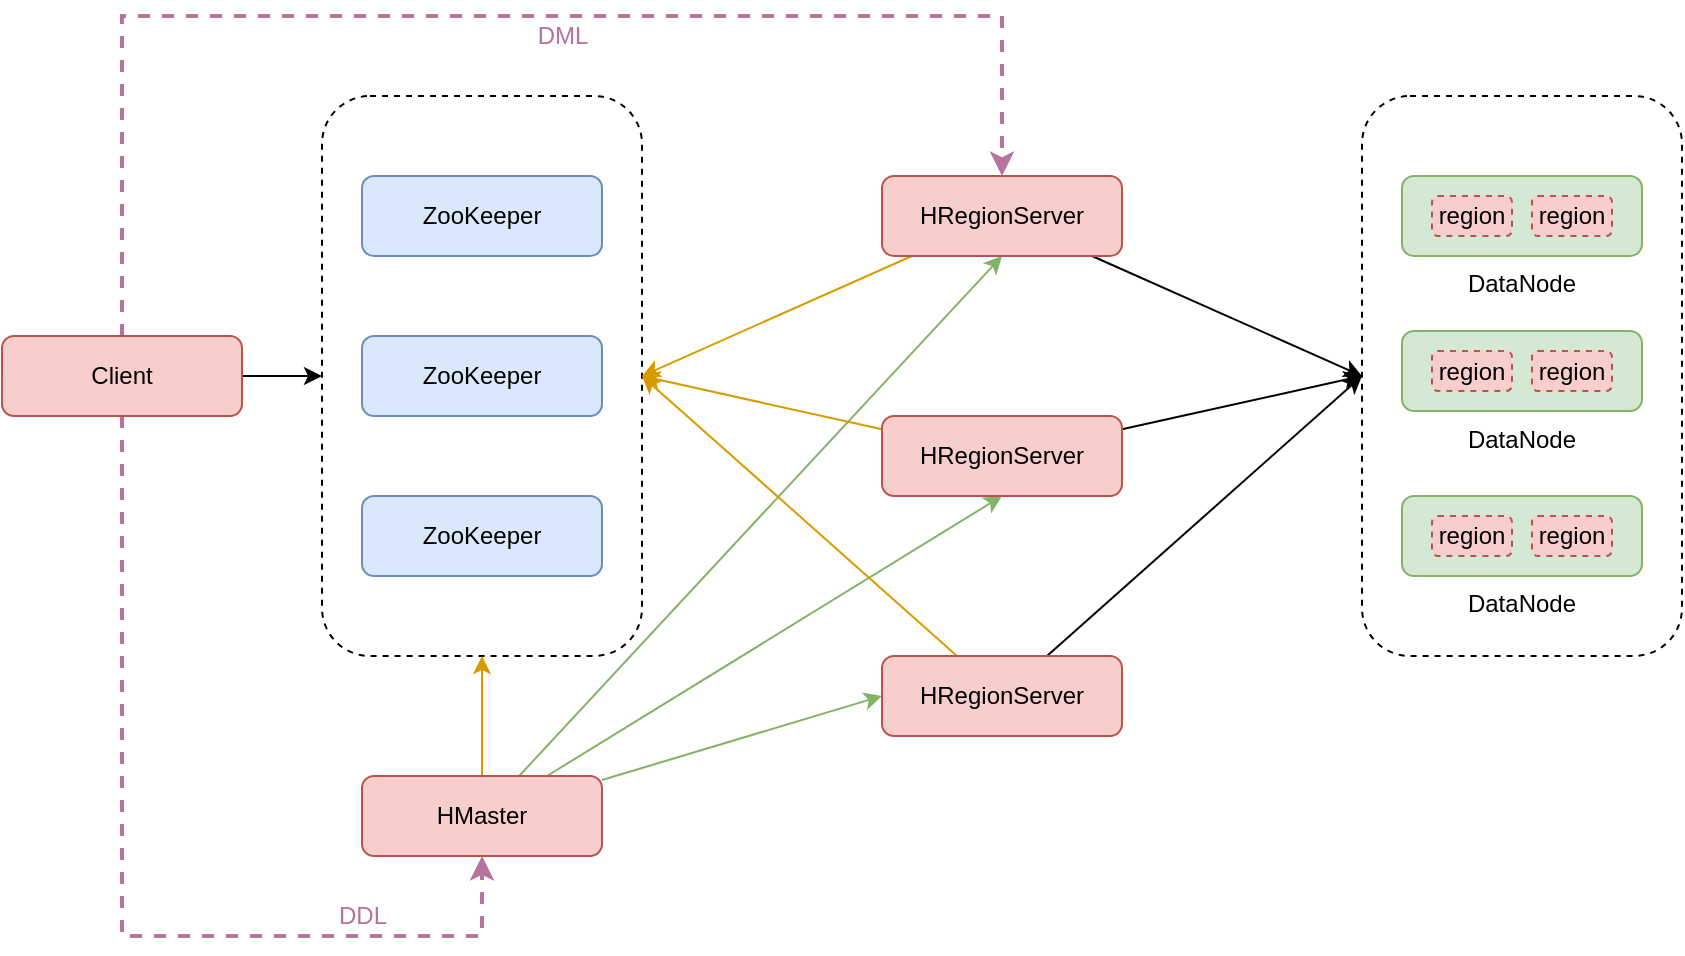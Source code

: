<mxfile version="12.4.2" type="device" pages="1"><diagram id="UKmpaQcatNCqbyow97KP" name="第 1 页"><mxGraphModel dx="1106" dy="830" grid="1" gridSize="10" guides="1" tooltips="1" connect="1" arrows="1" fold="1" page="1" pageScale="1" pageWidth="827" pageHeight="1169" math="0" shadow="0"><root><mxCell id="0"/><mxCell id="1" parent="0"/><mxCell id="Q7Dm8TMTZEVxXy0KsneF-9" style="edgeStyle=orthogonalEdgeStyle;rounded=0;orthogonalLoop=1;jettySize=auto;html=1;entryX=0;entryY=0.5;entryDx=0;entryDy=0;" edge="1" parent="1" source="Q7Dm8TMTZEVxXy0KsneF-1" target="Q7Dm8TMTZEVxXy0KsneF-2"><mxGeometry relative="1" as="geometry"/></mxCell><mxCell id="Q7Dm8TMTZEVxXy0KsneF-68" style="edgeStyle=orthogonalEdgeStyle;rounded=0;orthogonalLoop=1;jettySize=auto;html=1;entryX=0.5;entryY=0;entryDx=0;entryDy=0;dashed=1;fillColor=#e1d5e7;strokeColor=#B5739D;strokeWidth=2;" edge="1" parent="1" source="Q7Dm8TMTZEVxXy0KsneF-1" target="Q7Dm8TMTZEVxXy0KsneF-10"><mxGeometry relative="1" as="geometry"><Array as="points"><mxPoint x="140" y="120"/><mxPoint x="580" y="120"/></Array></mxGeometry></mxCell><mxCell id="Q7Dm8TMTZEVxXy0KsneF-69" style="edgeStyle=orthogonalEdgeStyle;rounded=0;orthogonalLoop=1;jettySize=auto;html=1;entryX=0.5;entryY=1;entryDx=0;entryDy=0;dashed=1;fillColor=#e1d5e7;strokeColor=#B5739D;strokeWidth=2;" edge="1" parent="1" source="Q7Dm8TMTZEVxXy0KsneF-1" target="Q7Dm8TMTZEVxXy0KsneF-7"><mxGeometry relative="1" as="geometry"><Array as="points"><mxPoint x="140" y="580"/><mxPoint x="320" y="580"/></Array></mxGeometry></mxCell><mxCell id="Q7Dm8TMTZEVxXy0KsneF-1" value="Client" style="rounded=1;whiteSpace=wrap;html=1;fillColor=#f8cecc;strokeColor=#b85450;" vertex="1" parent="1"><mxGeometry x="80" y="280" width="120" height="40" as="geometry"/></mxCell><mxCell id="Q7Dm8TMTZEVxXy0KsneF-2" value="" style="rounded=1;whiteSpace=wrap;html=1;dashed=1;" vertex="1" parent="1"><mxGeometry x="240" y="160" width="160" height="280" as="geometry"/></mxCell><mxCell id="Q7Dm8TMTZEVxXy0KsneF-3" value="ZooKeeper" style="rounded=1;whiteSpace=wrap;html=1;fillColor=#dae8fc;strokeColor=#6c8ebf;" vertex="1" parent="1"><mxGeometry x="260" y="200" width="120" height="40" as="geometry"/></mxCell><mxCell id="Q7Dm8TMTZEVxXy0KsneF-4" value="ZooKeeper" style="rounded=1;whiteSpace=wrap;html=1;fillColor=#dae8fc;strokeColor=#6c8ebf;" vertex="1" parent="1"><mxGeometry x="260" y="280" width="120" height="40" as="geometry"/></mxCell><mxCell id="Q7Dm8TMTZEVxXy0KsneF-5" value="ZooKeeper" style="rounded=1;whiteSpace=wrap;html=1;fillColor=#dae8fc;strokeColor=#6c8ebf;" vertex="1" parent="1"><mxGeometry x="260" y="360" width="120" height="40" as="geometry"/></mxCell><mxCell id="Q7Dm8TMTZEVxXy0KsneF-41" style="edgeStyle=orthogonalEdgeStyle;rounded=0;orthogonalLoop=1;jettySize=auto;html=1;entryX=0.5;entryY=1;entryDx=0;entryDy=0;fillColor=#ffe6cc;strokeColor=#d79b00;" edge="1" parent="1" source="Q7Dm8TMTZEVxXy0KsneF-7" target="Q7Dm8TMTZEVxXy0KsneF-2"><mxGeometry relative="1" as="geometry"/></mxCell><mxCell id="Q7Dm8TMTZEVxXy0KsneF-45" style="edgeStyle=none;rounded=0;orthogonalLoop=1;jettySize=auto;html=1;entryX=0.5;entryY=1;entryDx=0;entryDy=0;fillColor=#d5e8d4;strokeColor=#82b366;" edge="1" parent="1" source="Q7Dm8TMTZEVxXy0KsneF-7" target="Q7Dm8TMTZEVxXy0KsneF-10"><mxGeometry relative="1" as="geometry"/></mxCell><mxCell id="Q7Dm8TMTZEVxXy0KsneF-46" style="edgeStyle=none;rounded=0;orthogonalLoop=1;jettySize=auto;html=1;entryX=0.5;entryY=1;entryDx=0;entryDy=0;fillColor=#d5e8d4;strokeColor=#82b366;" edge="1" parent="1" source="Q7Dm8TMTZEVxXy0KsneF-7" target="Q7Dm8TMTZEVxXy0KsneF-12"><mxGeometry relative="1" as="geometry"/></mxCell><mxCell id="Q7Dm8TMTZEVxXy0KsneF-47" style="edgeStyle=none;rounded=0;orthogonalLoop=1;jettySize=auto;html=1;entryX=0;entryY=0.5;entryDx=0;entryDy=0;fillColor=#d5e8d4;strokeColor=#82b366;" edge="1" parent="1" source="Q7Dm8TMTZEVxXy0KsneF-7" target="Q7Dm8TMTZEVxXy0KsneF-13"><mxGeometry relative="1" as="geometry"/></mxCell><mxCell id="Q7Dm8TMTZEVxXy0KsneF-7" value="HMaster" style="rounded=1;whiteSpace=wrap;html=1;fillColor=#f8cecc;strokeColor=#b85450;" vertex="1" parent="1"><mxGeometry x="260" y="500" width="120" height="40" as="geometry"/></mxCell><mxCell id="Q7Dm8TMTZEVxXy0KsneF-38" style="edgeStyle=none;rounded=0;orthogonalLoop=1;jettySize=auto;html=1;entryX=1;entryY=0.5;entryDx=0;entryDy=0;fillColor=#ffe6cc;strokeColor=#d79b00;" edge="1" parent="1" source="Q7Dm8TMTZEVxXy0KsneF-10" target="Q7Dm8TMTZEVxXy0KsneF-2"><mxGeometry relative="1" as="geometry"/></mxCell><mxCell id="Q7Dm8TMTZEVxXy0KsneF-52" style="edgeStyle=none;rounded=0;orthogonalLoop=1;jettySize=auto;html=1;entryX=0;entryY=0.5;entryDx=0;entryDy=0;" edge="1" parent="1" source="Q7Dm8TMTZEVxXy0KsneF-10" target="Q7Dm8TMTZEVxXy0KsneF-48"><mxGeometry relative="1" as="geometry"/></mxCell><mxCell id="Q7Dm8TMTZEVxXy0KsneF-10" value="HRegionServer" style="rounded=1;whiteSpace=wrap;html=1;fillColor=#f8cecc;strokeColor=#b85450;" vertex="1" parent="1"><mxGeometry x="520" y="200" width="120" height="40" as="geometry"/></mxCell><mxCell id="Q7Dm8TMTZEVxXy0KsneF-39" style="edgeStyle=none;rounded=0;orthogonalLoop=1;jettySize=auto;html=1;entryX=1;entryY=0.5;entryDx=0;entryDy=0;fillColor=#ffe6cc;strokeColor=#d79b00;" edge="1" parent="1" source="Q7Dm8TMTZEVxXy0KsneF-12" target="Q7Dm8TMTZEVxXy0KsneF-2"><mxGeometry relative="1" as="geometry"/></mxCell><mxCell id="Q7Dm8TMTZEVxXy0KsneF-53" style="edgeStyle=none;rounded=0;orthogonalLoop=1;jettySize=auto;html=1;" edge="1" parent="1" source="Q7Dm8TMTZEVxXy0KsneF-12"><mxGeometry relative="1" as="geometry"><mxPoint x="760" y="300" as="targetPoint"/></mxGeometry></mxCell><mxCell id="Q7Dm8TMTZEVxXy0KsneF-12" value="HRegionServer" style="rounded=1;whiteSpace=wrap;html=1;fillColor=#f8cecc;strokeColor=#b85450;" vertex="1" parent="1"><mxGeometry x="520" y="320" width="120" height="40" as="geometry"/></mxCell><mxCell id="Q7Dm8TMTZEVxXy0KsneF-40" style="edgeStyle=none;rounded=0;orthogonalLoop=1;jettySize=auto;html=1;entryX=1;entryY=0.5;entryDx=0;entryDy=0;fillColor=#ffe6cc;strokeColor=#d79b00;" edge="1" parent="1" source="Q7Dm8TMTZEVxXy0KsneF-13" target="Q7Dm8TMTZEVxXy0KsneF-2"><mxGeometry relative="1" as="geometry"/></mxCell><mxCell id="Q7Dm8TMTZEVxXy0KsneF-54" style="edgeStyle=none;rounded=0;orthogonalLoop=1;jettySize=auto;html=1;entryX=0;entryY=0.5;entryDx=0;entryDy=0;" edge="1" parent="1" source="Q7Dm8TMTZEVxXy0KsneF-13" target="Q7Dm8TMTZEVxXy0KsneF-48"><mxGeometry relative="1" as="geometry"/></mxCell><mxCell id="Q7Dm8TMTZEVxXy0KsneF-13" value="HRegionServer" style="rounded=1;whiteSpace=wrap;html=1;fillColor=#f8cecc;strokeColor=#b85450;" vertex="1" parent="1"><mxGeometry x="520" y="440" width="120" height="40" as="geometry"/></mxCell><mxCell id="Q7Dm8TMTZEVxXy0KsneF-48" value="" style="rounded=1;whiteSpace=wrap;html=1;dashed=1;" vertex="1" parent="1"><mxGeometry x="760" y="160" width="160" height="280" as="geometry"/></mxCell><mxCell id="Q7Dm8TMTZEVxXy0KsneF-49" value="DataNode" style="rounded=1;whiteSpace=wrap;html=1;labelPosition=center;verticalLabelPosition=bottom;align=center;verticalAlign=top;fillColor=#d5e8d4;strokeColor=#82b366;" vertex="1" parent="1"><mxGeometry x="780" y="200" width="120" height="40" as="geometry"/></mxCell><mxCell id="Q7Dm8TMTZEVxXy0KsneF-50" value="DataNode" style="rounded=1;whiteSpace=wrap;html=1;labelPosition=center;verticalLabelPosition=bottom;align=center;verticalAlign=top;fillColor=#d5e8d4;strokeColor=#82b366;" vertex="1" parent="1"><mxGeometry x="780" y="277.5" width="120" height="40" as="geometry"/></mxCell><mxCell id="Q7Dm8TMTZEVxXy0KsneF-51" value="DataNode" style="rounded=1;whiteSpace=wrap;html=1;labelPosition=center;verticalLabelPosition=bottom;align=center;verticalAlign=top;fillColor=#d5e8d4;strokeColor=#82b366;" vertex="1" parent="1"><mxGeometry x="780" y="360" width="120" height="40" as="geometry"/></mxCell><mxCell id="Q7Dm8TMTZEVxXy0KsneF-70" value="&lt;font color=&quot;#b5739d&quot;&gt;DML&lt;/font&gt;" style="text;html=1;align=center;verticalAlign=middle;resizable=0;points=[];;autosize=1;" vertex="1" parent="1"><mxGeometry x="340" y="120" width="40" height="20" as="geometry"/></mxCell><mxCell id="Q7Dm8TMTZEVxXy0KsneF-71" value="&lt;font color=&quot;#b5739d&quot;&gt;DDL&lt;/font&gt;" style="text;html=1;align=center;verticalAlign=middle;resizable=0;points=[];;autosize=1;" vertex="1" parent="1"><mxGeometry x="240" y="560" width="40" height="20" as="geometry"/></mxCell><mxCell id="Q7Dm8TMTZEVxXy0KsneF-55" value="region" style="rounded=1;whiteSpace=wrap;html=1;dashed=1;fillColor=#f8cecc;strokeColor=#b85450;" vertex="1" parent="1"><mxGeometry x="795" y="210" width="40" height="20" as="geometry"/></mxCell><mxCell id="Q7Dm8TMTZEVxXy0KsneF-58" value="region" style="rounded=1;whiteSpace=wrap;html=1;dashed=1;fillColor=#f8cecc;strokeColor=#b85450;" vertex="1" parent="1"><mxGeometry x="845" y="210" width="40" height="20" as="geometry"/></mxCell><mxCell id="Q7Dm8TMTZEVxXy0KsneF-62" value="region" style="rounded=1;whiteSpace=wrap;html=1;dashed=1;fillColor=#f8cecc;strokeColor=#b85450;" vertex="1" parent="1"><mxGeometry x="795" y="287.5" width="40" height="20" as="geometry"/></mxCell><mxCell id="Q7Dm8TMTZEVxXy0KsneF-63" value="region" style="rounded=1;whiteSpace=wrap;html=1;dashed=1;fillColor=#f8cecc;strokeColor=#b85450;" vertex="1" parent="1"><mxGeometry x="845" y="287.5" width="40" height="20" as="geometry"/></mxCell><mxCell id="Q7Dm8TMTZEVxXy0KsneF-65" value="region" style="rounded=1;whiteSpace=wrap;html=1;dashed=1;fillColor=#f8cecc;strokeColor=#b85450;" vertex="1" parent="1"><mxGeometry x="795" y="370" width="40" height="20" as="geometry"/></mxCell><mxCell id="Q7Dm8TMTZEVxXy0KsneF-66" value="region" style="rounded=1;whiteSpace=wrap;html=1;dashed=1;fillColor=#f8cecc;strokeColor=#b85450;" vertex="1" parent="1"><mxGeometry x="845" y="370" width="40" height="20" as="geometry"/></mxCell></root></mxGraphModel></diagram></mxfile>